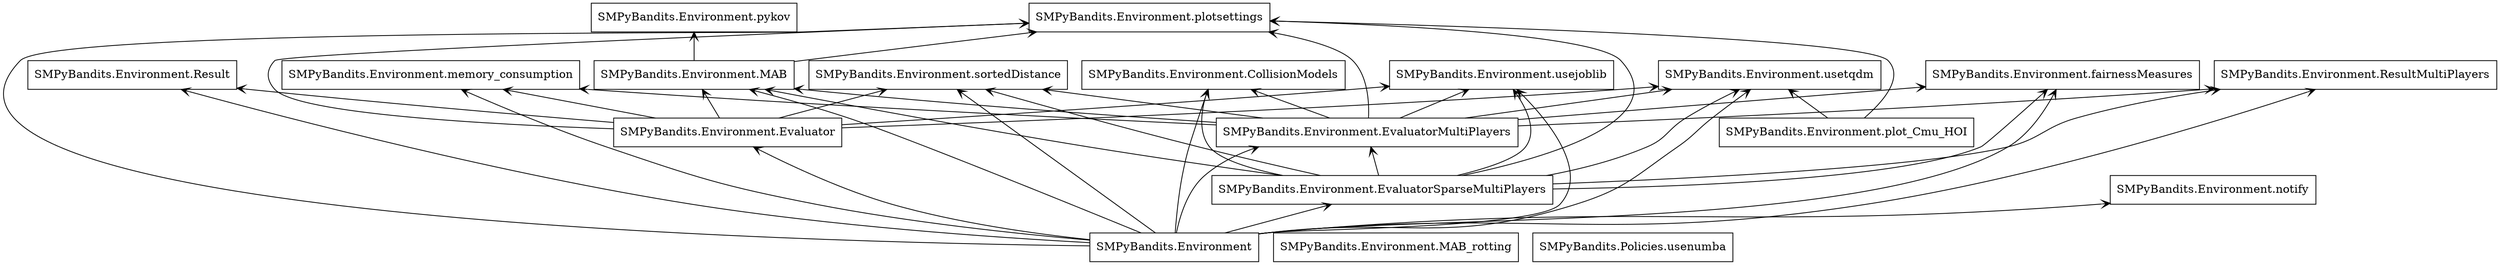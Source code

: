 digraph "packages_SMPyBandits.Environment" {
charset="utf-8"
rankdir=BT
"0" [label="SMPyBandits.Environment", shape="box"];
"1" [label="SMPyBandits.Environment.CollisionModels", shape="box"];
"2" [label="SMPyBandits.Environment.Evaluator", shape="box"];
"3" [label="SMPyBandits.Environment.EvaluatorMultiPlayers", shape="box"];
"4" [label="SMPyBandits.Environment.EvaluatorSparseMultiPlayers", shape="box"];
"5" [label="SMPyBandits.Environment.MAB", shape="box"];
"6" [label="SMPyBandits.Environment.MAB_rotting", shape="box"];
"7" [label="SMPyBandits.Environment.Result", shape="box"];
"8" [label="SMPyBandits.Environment.ResultMultiPlayers", shape="box"];
"9" [label="SMPyBandits.Environment.fairnessMeasures", shape="box"];
"10" [label="SMPyBandits.Environment.memory_consumption", shape="box"];
"11" [label="SMPyBandits.Environment.notify", shape="box"];
"12" [label="SMPyBandits.Environment.plot_Cmu_HOI", shape="box"];
"13" [label="SMPyBandits.Environment.plotsettings", shape="box"];
"14" [label="SMPyBandits.Environment.pykov", shape="box"];
"15" [label="SMPyBandits.Environment.sortedDistance", shape="box"];
"16" [label="SMPyBandits.Environment.usejoblib", shape="box"];
"17" [label="SMPyBandits.Environment.usetqdm", shape="box"];
"18" [label="SMPyBandits.Policies.usenumba", shape="box"];
"0" -> "1" [arrowhead="open", arrowtail="none"];
"0" -> "2" [arrowhead="open", arrowtail="none"];
"0" -> "3" [arrowhead="open", arrowtail="none"];
"0" -> "4" [arrowhead="open", arrowtail="none"];
"0" -> "5" [arrowhead="open", arrowtail="none"];
"0" -> "7" [arrowhead="open", arrowtail="none"];
"0" -> "8" [arrowhead="open", arrowtail="none"];
"0" -> "9" [arrowhead="open", arrowtail="none"];
"0" -> "10" [arrowhead="open", arrowtail="none"];
"0" -> "11" [arrowhead="open", arrowtail="none"];
"0" -> "13" [arrowhead="open", arrowtail="none"];
"0" -> "15" [arrowhead="open", arrowtail="none"];
"0" -> "16" [arrowhead="open", arrowtail="none"];
"0" -> "17" [arrowhead="open", arrowtail="none"];
"2" -> "5" [arrowhead="open", arrowtail="none"];
"2" -> "7" [arrowhead="open", arrowtail="none"];
"2" -> "10" [arrowhead="open", arrowtail="none"];
"2" -> "13" [arrowhead="open", arrowtail="none"];
"2" -> "15" [arrowhead="open", arrowtail="none"];
"2" -> "16" [arrowhead="open", arrowtail="none"];
"2" -> "17" [arrowhead="open", arrowtail="none"];
"3" -> "1" [arrowhead="open", arrowtail="none"];
"3" -> "5" [arrowhead="open", arrowtail="none"];
"3" -> "8" [arrowhead="open", arrowtail="none"];
"3" -> "9" [arrowhead="open", arrowtail="none"];
"3" -> "10" [arrowhead="open", arrowtail="none"];
"3" -> "13" [arrowhead="open", arrowtail="none"];
"3" -> "15" [arrowhead="open", arrowtail="none"];
"3" -> "16" [arrowhead="open", arrowtail="none"];
"3" -> "17" [arrowhead="open", arrowtail="none"];
"4" -> "1" [arrowhead="open", arrowtail="none"];
"4" -> "3" [arrowhead="open", arrowtail="none"];
"4" -> "5" [arrowhead="open", arrowtail="none"];
"4" -> "8" [arrowhead="open", arrowtail="none"];
"4" -> "9" [arrowhead="open", arrowtail="none"];
"4" -> "13" [arrowhead="open", arrowtail="none"];
"4" -> "15" [arrowhead="open", arrowtail="none"];
"4" -> "16" [arrowhead="open", arrowtail="none"];
"4" -> "17" [arrowhead="open", arrowtail="none"];
"5" -> "13" [arrowhead="open", arrowtail="none"];
"5" -> "14" [arrowhead="open", arrowtail="none"];
"12" -> "13" [arrowhead="open", arrowtail="none"];
"12" -> "17" [arrowhead="open", arrowtail="none"];
}
